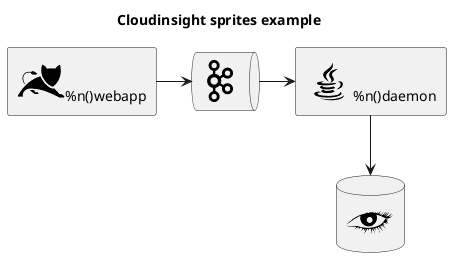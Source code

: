 {
  "sha1": "6z1vigoorpxz6afenovca5l9grx6v0v",
  "insertion": {
    "when": "2024-05-30T20:48:21.082Z",
    "url": "https://github.com/rabelenda/cicon-plantuml-sprites/",
    "user": "plantuml@gmail.com"
  }
}
@startuml

!include <cloudinsight/tomcat.puml>
!include <cloudinsight/kafka.puml>
!include <cloudinsight/java.puml>
!include <cloudinsight/cassandra.puml>

title Cloudinsight sprites example

skinparam monochrome true

rectangle "<$tomcat>%n()webapp" as webapp
queue "<$kafka>" as kafka
rectangle "<$java>%n()daemon" as daemon
database "<$cassandra>" as cassandra

webapp -> kafka
kafka -> daemon
daemon --> cassandra 

@enduml
